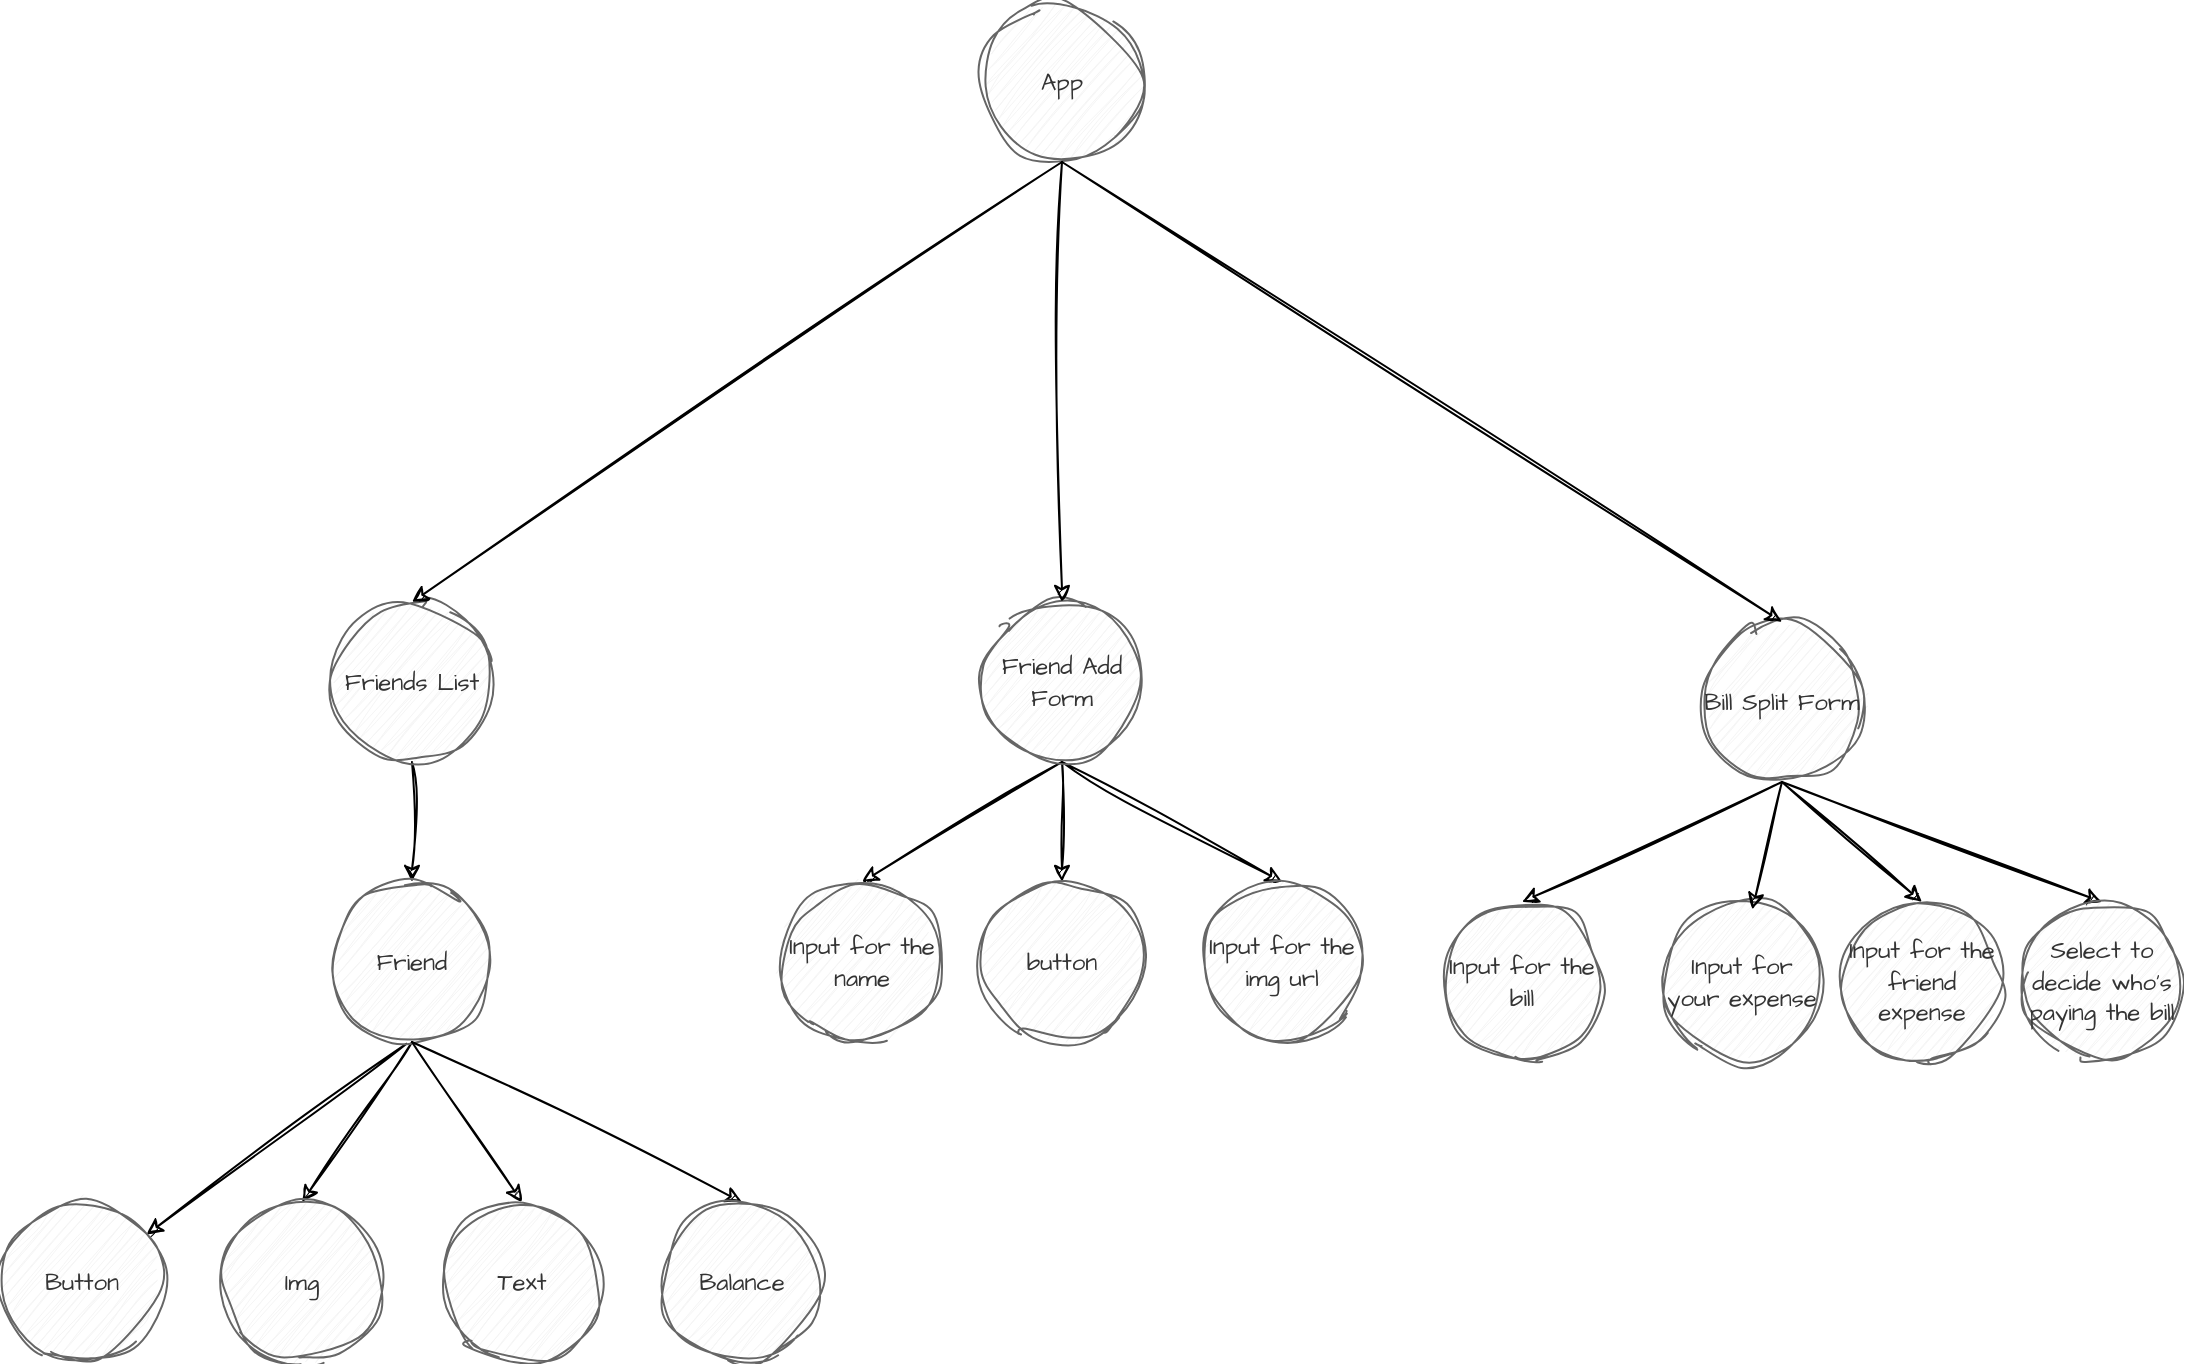 <mxfile>
    <diagram id="8zLg0-1wXrVhycMsVNJb" name="Page-1">
        <mxGraphModel dx="1396" dy="546" grid="1" gridSize="10" guides="1" tooltips="1" connect="1" arrows="1" fold="1" page="0" pageScale="1" pageWidth="1100" pageHeight="850" math="0" shadow="0">
            <root>
                <mxCell id="0"/>
                <mxCell id="1" parent="0"/>
                <mxCell id="9" style="edgeStyle=none;html=1;exitX=0.5;exitY=1;exitDx=0;exitDy=0;sketch=1;curveFitting=1;jiggle=2;" parent="1" source="7" target="8" edge="1">
                    <mxGeometry relative="1" as="geometry"/>
                </mxCell>
                <mxCell id="7" value="&lt;font data-font-src=&quot;https://fonts.googleapis.com/css?family=Architects+Daughter&quot; face=&quot;Architects Daughter&quot;&gt;Friends List&lt;/font&gt;" style="ellipse;whiteSpace=wrap;html=1;aspect=fixed;fillColor=#f5f5f5;fontColor=#333333;strokeColor=#666666;rounded=1;sketch=1;curveFitting=1;jiggle=2;" parent="1" vertex="1">
                    <mxGeometry x="-195" y="470" width="80" height="80" as="geometry"/>
                </mxCell>
                <mxCell id="13" value="" style="edgeStyle=none;html=1;entryX=0.5;entryY=0;entryDx=0;entryDy=0;exitX=0.5;exitY=1;exitDx=0;exitDy=0;sketch=1;curveFitting=1;jiggle=2;" parent="1" source="8" target="17" edge="1">
                    <mxGeometry relative="1" as="geometry">
                        <mxPoint x="-155" y="770" as="targetPoint"/>
                    </mxGeometry>
                </mxCell>
                <mxCell id="19" style="edgeStyle=none;html=1;exitX=0.464;exitY=1.012;exitDx=0;exitDy=0;exitPerimeter=0;sketch=1;curveFitting=1;jiggle=2;" parent="1" source="8" target="18" edge="1">
                    <mxGeometry relative="1" as="geometry"/>
                </mxCell>
                <mxCell id="8" value="&lt;font data-font-src=&quot;https://fonts.googleapis.com/css?family=Architects+Daughter&quot; face=&quot;Architects Daughter&quot;&gt;Friend&lt;/font&gt;" style="ellipse;whiteSpace=wrap;html=1;aspect=fixed;fillColor=#f5f5f5;fontColor=#333333;strokeColor=#666666;rounded=1;sketch=1;curveFitting=1;jiggle=2;" parent="1" vertex="1">
                    <mxGeometry x="-195" y="610" width="80" height="80" as="geometry"/>
                </mxCell>
                <mxCell id="26" value="" style="edgeStyle=none;html=1;entryX=0.5;entryY=0;entryDx=0;entryDy=0;exitX=0.5;exitY=1;exitDx=0;exitDy=0;sketch=1;curveFitting=1;jiggle=2;" parent="1" source="10" target="27" edge="1">
                    <mxGeometry relative="1" as="geometry">
                        <mxPoint x="170" y="630" as="targetPoint"/>
                    </mxGeometry>
                </mxCell>
                <mxCell id="29" style="edgeStyle=none;html=1;entryX=0.5;entryY=0;entryDx=0;entryDy=0;exitX=0.5;exitY=1;exitDx=0;exitDy=0;sketch=1;curveFitting=1;jiggle=2;" parent="1" source="10" target="28" edge="1">
                    <mxGeometry relative="1" as="geometry"/>
                </mxCell>
                <mxCell id="31" style="edgeStyle=none;html=1;exitX=0.5;exitY=1;exitDx=0;exitDy=0;entryX=0.5;entryY=0;entryDx=0;entryDy=0;sketch=1;curveFitting=1;jiggle=2;" parent="1" source="10" target="30" edge="1">
                    <mxGeometry relative="1" as="geometry"/>
                </mxCell>
                <mxCell id="10" value="&lt;font face=&quot;Architects Daughter&quot;&gt;Friend Add Form&lt;/font&gt;" style="ellipse;whiteSpace=wrap;html=1;aspect=fixed;fillColor=#f5f5f5;fontColor=#333333;strokeColor=#666666;rounded=1;sketch=1;curveFitting=1;jiggle=2;" parent="1" vertex="1">
                    <mxGeometry x="130" y="470" width="80" height="80" as="geometry"/>
                </mxCell>
                <mxCell id="34" style="edgeStyle=none;html=1;exitX=0.5;exitY=1;exitDx=0;exitDy=0;entryX=0.5;entryY=0;entryDx=0;entryDy=0;sketch=1;curveFitting=1;jiggle=2;" parent="1" source="11" target="33" edge="1">
                    <mxGeometry relative="1" as="geometry"/>
                </mxCell>
                <mxCell id="37" style="edgeStyle=none;html=1;exitX=0.5;exitY=1;exitDx=0;exitDy=0;entryX=0.5;entryY=0;entryDx=0;entryDy=0;sketch=1;curveFitting=1;jiggle=2;" parent="1" source="11" target="38" edge="1">
                    <mxGeometry relative="1" as="geometry">
                        <mxPoint x="610" y="620" as="targetPoint"/>
                    </mxGeometry>
                </mxCell>
                <mxCell id="40" style="edgeStyle=none;html=1;exitX=0.5;exitY=1;exitDx=0;exitDy=0;entryX=0.5;entryY=0;entryDx=0;entryDy=0;sketch=1;curveFitting=1;jiggle=2;" parent="1" source="11" target="39" edge="1">
                    <mxGeometry relative="1" as="geometry"/>
                </mxCell>
                <mxCell id="11" value="&lt;font face=&quot;Architects Daughter&quot;&gt;Bill Split Form&lt;/font&gt;" style="ellipse;whiteSpace=wrap;html=1;aspect=fixed;fillColor=#f5f5f5;fontColor=#333333;strokeColor=#666666;rounded=1;sketch=1;curveFitting=1;jiggle=2;" parent="1" vertex="1">
                    <mxGeometry x="490" y="480" width="80" height="80" as="geometry"/>
                </mxCell>
                <mxCell id="17" value="&lt;font data-font-src=&quot;https://fonts.googleapis.com/css?family=Architects+Daughter&quot; face=&quot;Architects Daughter&quot;&gt;Img&lt;/font&gt;" style="ellipse;whiteSpace=wrap;html=1;aspect=fixed;fillColor=#f5f5f5;fontColor=#333333;strokeColor=#666666;rounded=1;flipH=1;flipV=1;sketch=1;curveFitting=1;jiggle=2;" parent="1" vertex="1">
                    <mxGeometry x="-250" y="770" width="80" height="80" as="geometry"/>
                </mxCell>
                <mxCell id="18" value="&lt;font data-font-src=&quot;https://fonts.googleapis.com/css?family=Architects+Daughter&quot; face=&quot;Architects Daughter&quot;&gt;Button&lt;/font&gt;" style="ellipse;whiteSpace=wrap;html=1;aspect=fixed;fillColor=#f5f5f5;fontColor=#333333;strokeColor=#666666;rounded=1;flipH=1;flipV=1;sketch=1;curveFitting=1;jiggle=2;" parent="1" vertex="1">
                    <mxGeometry x="-360" y="770" width="80" height="80" as="geometry"/>
                </mxCell>
                <mxCell id="21" value="" style="edgeStyle=none;html=1;entryX=0.5;entryY=0;entryDx=0;entryDy=0;exitX=0.5;exitY=1;exitDx=0;exitDy=0;sketch=1;curveFitting=1;jiggle=2;" parent="1" source="8" target="22" edge="1">
                    <mxGeometry relative="1" as="geometry">
                        <mxPoint x="-127" y="678" as="sourcePoint"/>
                        <mxPoint x="-45" y="781.72" as="targetPoint"/>
                    </mxGeometry>
                </mxCell>
                <mxCell id="22" value="&lt;font face=&quot;Architects Daughter&quot;&gt;Text&lt;/font&gt;" style="ellipse;whiteSpace=wrap;html=1;aspect=fixed;fillColor=#f5f5f5;fontColor=#333333;strokeColor=#666666;rounded=1;flipH=1;flipV=1;sketch=1;curveFitting=1;jiggle=2;" parent="1" vertex="1">
                    <mxGeometry x="-140" y="770" width="80" height="80" as="geometry"/>
                </mxCell>
                <mxCell id="23" value="" style="edgeStyle=none;html=1;entryX=0.5;entryY=0;entryDx=0;entryDy=0;exitX=0.5;exitY=1;exitDx=0;exitDy=0;sketch=1;curveFitting=1;jiggle=2;" parent="1" source="8" target="24" edge="1">
                    <mxGeometry relative="1" as="geometry">
                        <mxPoint x="-115" y="670" as="sourcePoint"/>
                        <mxPoint x="43.56" y="773.72" as="targetPoint"/>
                    </mxGeometry>
                </mxCell>
                <mxCell id="24" value="&lt;font face=&quot;Architects Daughter&quot;&gt;Balance&lt;/font&gt;" style="ellipse;whiteSpace=wrap;html=1;aspect=fixed;fillColor=#f5f5f5;fontColor=#333333;strokeColor=#666666;rounded=1;flipH=1;flipV=1;sketch=1;curveFitting=1;jiggle=2;" parent="1" vertex="1">
                    <mxGeometry x="-30" y="770" width="80" height="80" as="geometry"/>
                </mxCell>
                <mxCell id="27" value="&lt;font face=&quot;Architects Daughter&quot;&gt;Input for the name&lt;/font&gt;" style="ellipse;whiteSpace=wrap;html=1;aspect=fixed;fillColor=#f5f5f5;fontColor=#333333;strokeColor=#666666;rounded=1;flipH=1;flipV=1;sketch=1;curveFitting=1;jiggle=2;" parent="1" vertex="1">
                    <mxGeometry x="30" y="610" width="80" height="80" as="geometry"/>
                </mxCell>
                <mxCell id="28" value="&lt;font face=&quot;Architects Daughter&quot;&gt;Input for the img url&lt;/font&gt;" style="ellipse;whiteSpace=wrap;html=1;aspect=fixed;fillColor=#f5f5f5;fontColor=#333333;strokeColor=#666666;rounded=1;flipH=1;flipV=1;sketch=1;curveFitting=1;jiggle=2;" parent="1" vertex="1">
                    <mxGeometry x="240" y="610" width="80" height="80" as="geometry"/>
                </mxCell>
                <mxCell id="30" value="&lt;font face=&quot;Architects Daughter&quot;&gt;button&lt;/font&gt;" style="ellipse;whiteSpace=wrap;html=1;aspect=fixed;fillColor=#f5f5f5;fontColor=#333333;strokeColor=#666666;rounded=1;flipH=1;flipV=1;sketch=1;curveFitting=1;jiggle=2;" parent="1" vertex="1">
                    <mxGeometry x="130" y="610" width="80" height="80" as="geometry"/>
                </mxCell>
                <mxCell id="33" value="&lt;font face=&quot;Architects Daughter&quot;&gt;Input for the bill&lt;/font&gt;" style="ellipse;whiteSpace=wrap;html=1;aspect=fixed;fillColor=#f5f5f5;fontColor=#333333;strokeColor=#666666;rounded=1;flipH=1;flipV=1;sketch=1;curveFitting=1;jiggle=2;" parent="1" vertex="1">
                    <mxGeometry x="360" y="620" width="80" height="80" as="geometry"/>
                </mxCell>
                <mxCell id="35" value="&lt;font face=&quot;Architects Daughter&quot;&gt;Input for your expense&lt;/font&gt;" style="ellipse;whiteSpace=wrap;html=1;aspect=fixed;fillColor=#f5f5f5;fontColor=#333333;strokeColor=#666666;rounded=1;flipH=1;flipV=1;sketch=1;curveFitting=1;jiggle=2;" parent="1" vertex="1">
                    <mxGeometry x="470" y="620" width="80" height="80" as="geometry"/>
                </mxCell>
                <mxCell id="36" style="edgeStyle=none;html=1;exitX=0.5;exitY=1;exitDx=0;exitDy=0;entryX=0.435;entryY=0.953;entryDx=0;entryDy=0;entryPerimeter=0;sketch=1;curveFitting=1;jiggle=2;" parent="1" source="11" target="35" edge="1">
                    <mxGeometry relative="1" as="geometry"/>
                </mxCell>
                <mxCell id="38" value="&lt;font face=&quot;Architects Daughter&quot;&gt;Input for the friend expense&lt;/font&gt;" style="ellipse;whiteSpace=wrap;html=1;aspect=fixed;fillColor=#f5f5f5;fontColor=#333333;strokeColor=#666666;rounded=1;flipH=1;flipV=1;sketch=1;curveFitting=1;jiggle=2;" parent="1" vertex="1">
                    <mxGeometry x="560" y="620" width="80" height="80" as="geometry"/>
                </mxCell>
                <mxCell id="39" value="&lt;font face=&quot;Architects Daughter&quot;&gt;Select to decide who&#39;s paying the bill&lt;/font&gt;" style="ellipse;whiteSpace=wrap;html=1;aspect=fixed;fillColor=#f5f5f5;fontColor=#333333;strokeColor=#666666;rounded=1;flipH=1;flipV=1;sketch=1;curveFitting=1;jiggle=2;" parent="1" vertex="1">
                    <mxGeometry x="650" y="620" width="80" height="80" as="geometry"/>
                </mxCell>
                <mxCell id="41" value="&lt;font data-font-src=&quot;https://fonts.googleapis.com/css?family=Architects+Daughter&quot; face=&quot;Architects Daughter&quot;&gt;App&lt;/font&gt;" style="ellipse;whiteSpace=wrap;html=1;aspect=fixed;fillColor=#f5f5f5;fontColor=#333333;strokeColor=#666666;rounded=1;sketch=1;curveFitting=1;jiggle=2;" parent="1" vertex="1">
                    <mxGeometry x="130" y="170" width="80" height="80" as="geometry"/>
                </mxCell>
                <mxCell id="42" value="" style="edgeStyle=none;html=1;entryX=0.5;entryY=0;entryDx=0;entryDy=0;sketch=1;curveFitting=1;jiggle=2;exitX=0.5;exitY=1;exitDx=0;exitDy=0;" parent="1" source="41" target="7" edge="1">
                    <mxGeometry relative="1" as="geometry">
                        <mxPoint x="-140" y="430" as="targetPoint"/>
                        <mxPoint x="-20" y="420" as="sourcePoint"/>
                    </mxGeometry>
                </mxCell>
                <mxCell id="43" value="" style="edgeStyle=none;html=1;entryX=0.5;entryY=0;entryDx=0;entryDy=0;exitX=0.5;exitY=1;exitDx=0;exitDy=0;sketch=1;curveFitting=1;jiggle=2;" parent="1" source="41" target="10" edge="1">
                    <mxGeometry relative="1" as="geometry">
                        <mxPoint y="490" as="targetPoint"/>
                        <mxPoint x="100" y="430" as="sourcePoint"/>
                    </mxGeometry>
                </mxCell>
                <mxCell id="44" value="" style="edgeStyle=none;html=1;entryX=0.5;entryY=0;entryDx=0;entryDy=0;exitX=0.5;exitY=1;exitDx=0;exitDy=0;sketch=1;curveFitting=1;jiggle=2;" parent="1" source="41" target="11" edge="1">
                    <mxGeometry relative="1" as="geometry">
                        <mxPoint x="90" y="430" as="targetPoint"/>
                        <mxPoint x="190" y="370" as="sourcePoint"/>
                    </mxGeometry>
                </mxCell>
            </root>
        </mxGraphModel>
    </diagram>
</mxfile>